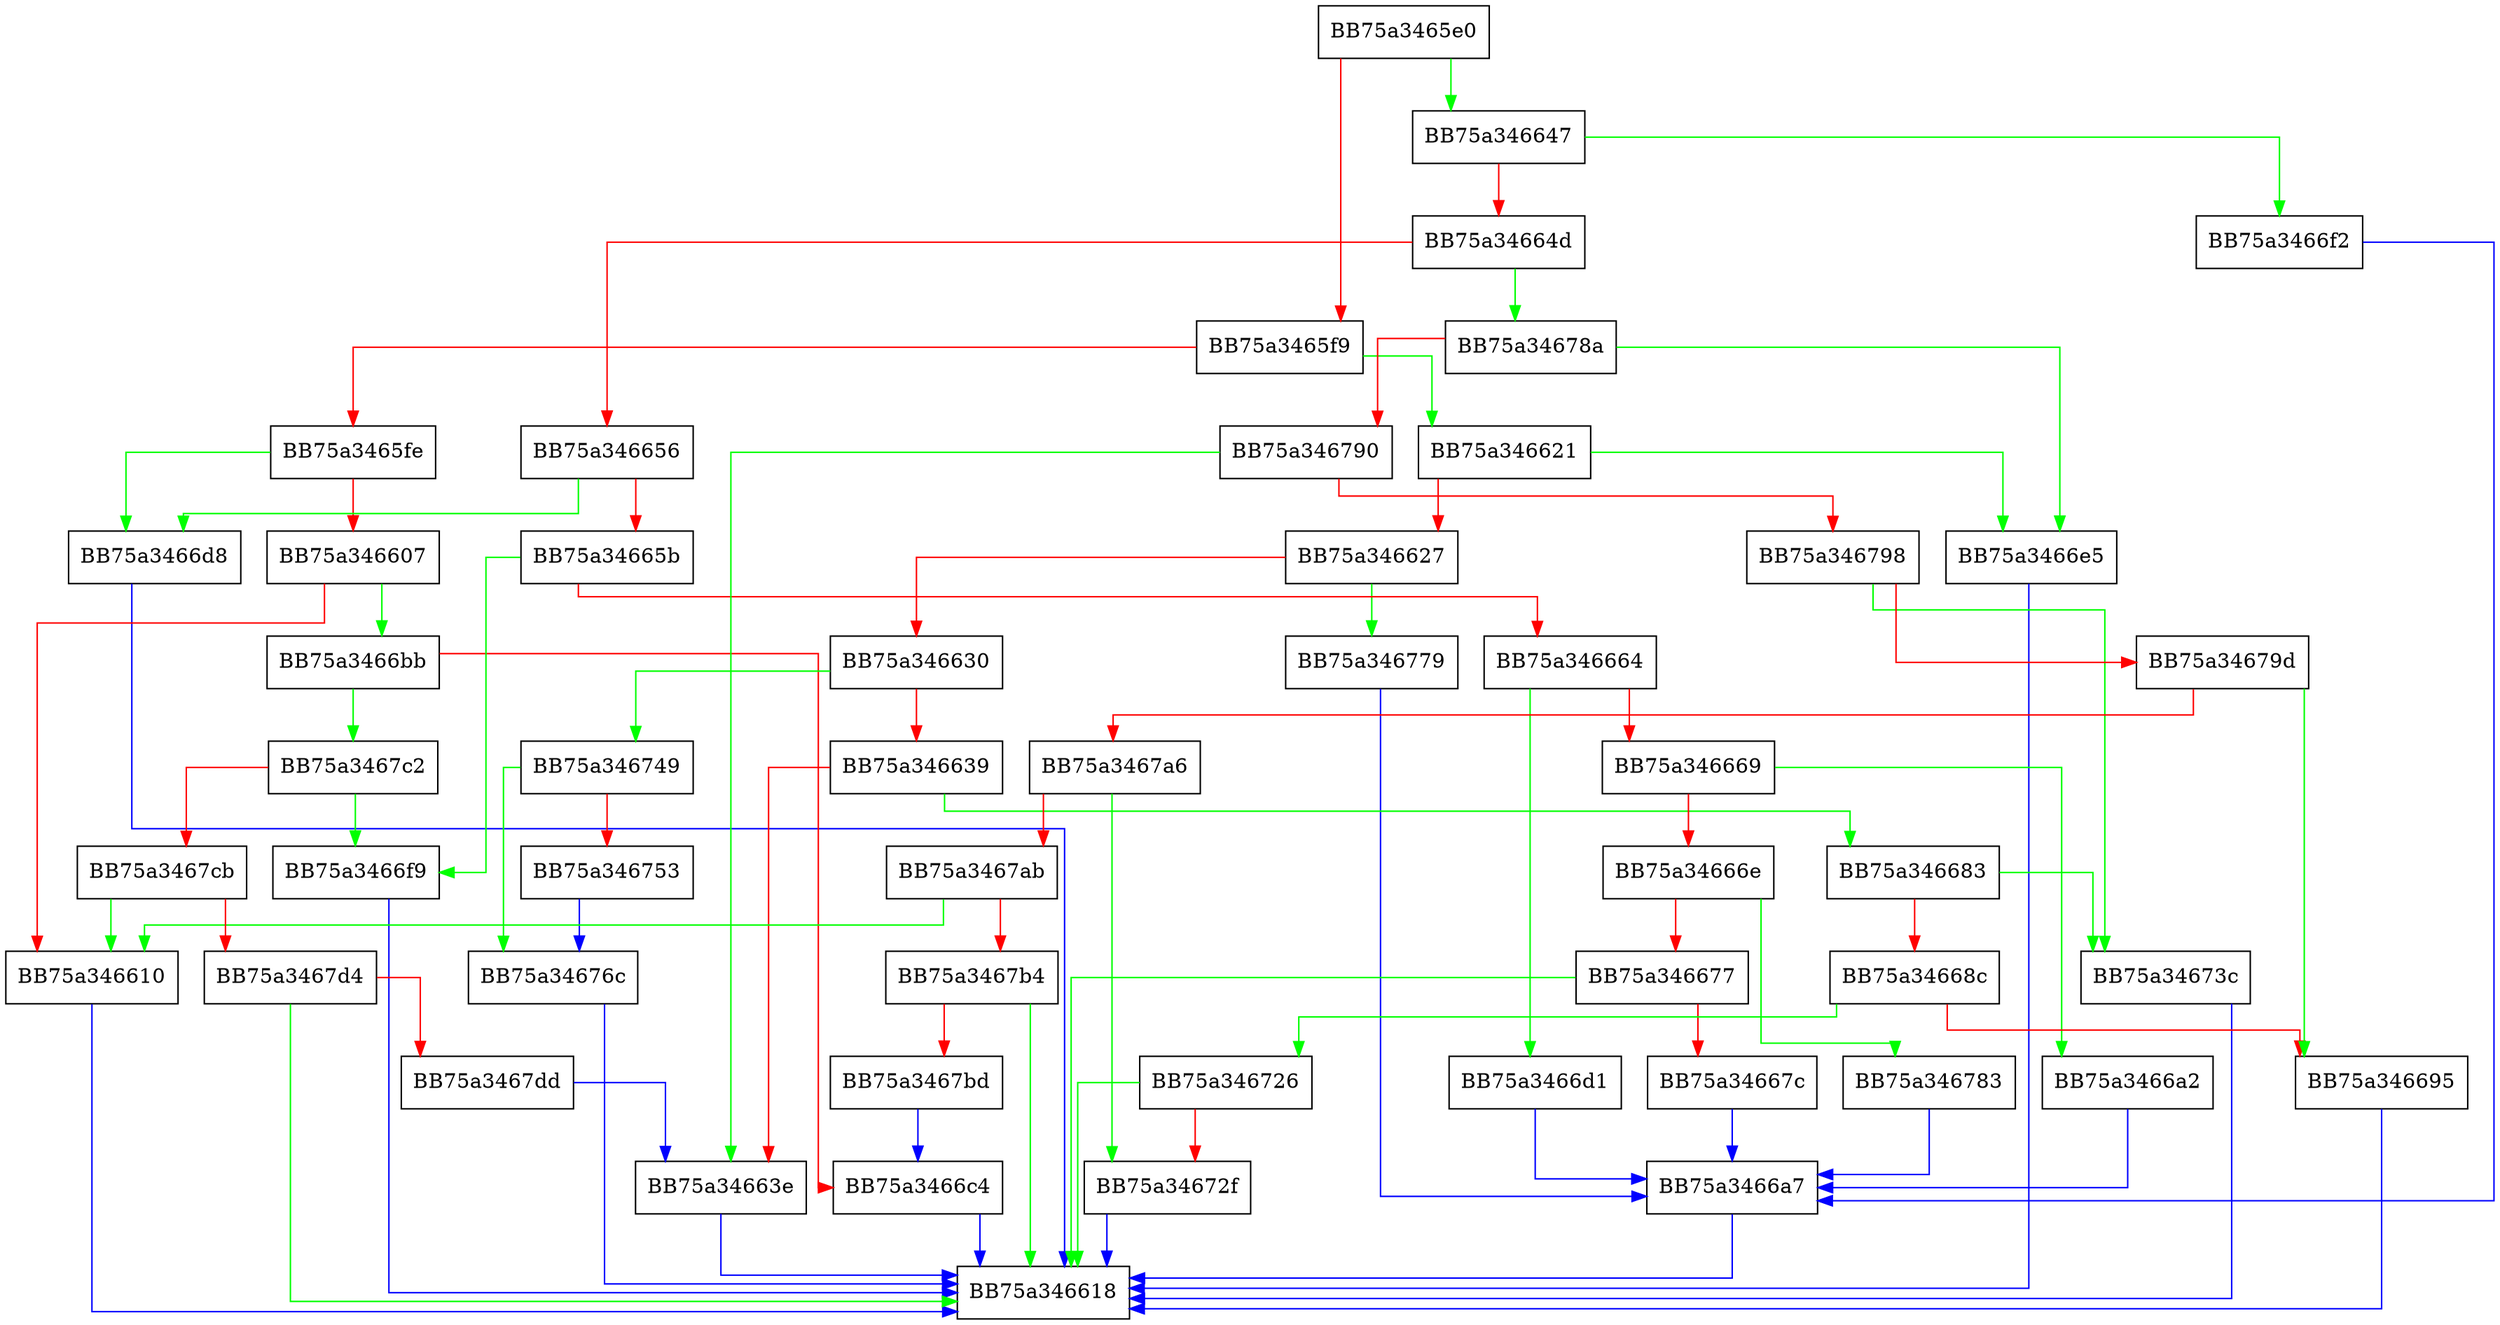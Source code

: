 digraph setreg {
  node [shape="box"];
  graph [splines=ortho];
  BB75a3465e0 -> BB75a346647 [color="green"];
  BB75a3465e0 -> BB75a3465f9 [color="red"];
  BB75a3465f9 -> BB75a346621 [color="green"];
  BB75a3465f9 -> BB75a3465fe [color="red"];
  BB75a3465fe -> BB75a3466d8 [color="green"];
  BB75a3465fe -> BB75a346607 [color="red"];
  BB75a346607 -> BB75a3466bb [color="green"];
  BB75a346607 -> BB75a346610 [color="red"];
  BB75a346610 -> BB75a346618 [color="blue"];
  BB75a346621 -> BB75a3466e5 [color="green"];
  BB75a346621 -> BB75a346627 [color="red"];
  BB75a346627 -> BB75a346779 [color="green"];
  BB75a346627 -> BB75a346630 [color="red"];
  BB75a346630 -> BB75a346749 [color="green"];
  BB75a346630 -> BB75a346639 [color="red"];
  BB75a346639 -> BB75a346683 [color="green"];
  BB75a346639 -> BB75a34663e [color="red"];
  BB75a34663e -> BB75a346618 [color="blue"];
  BB75a346647 -> BB75a3466f2 [color="green"];
  BB75a346647 -> BB75a34664d [color="red"];
  BB75a34664d -> BB75a34678a [color="green"];
  BB75a34664d -> BB75a346656 [color="red"];
  BB75a346656 -> BB75a3466d8 [color="green"];
  BB75a346656 -> BB75a34665b [color="red"];
  BB75a34665b -> BB75a3466f9 [color="green"];
  BB75a34665b -> BB75a346664 [color="red"];
  BB75a346664 -> BB75a3466d1 [color="green"];
  BB75a346664 -> BB75a346669 [color="red"];
  BB75a346669 -> BB75a3466a2 [color="green"];
  BB75a346669 -> BB75a34666e [color="red"];
  BB75a34666e -> BB75a346783 [color="green"];
  BB75a34666e -> BB75a346677 [color="red"];
  BB75a346677 -> BB75a346618 [color="green"];
  BB75a346677 -> BB75a34667c [color="red"];
  BB75a34667c -> BB75a3466a7 [color="blue"];
  BB75a346683 -> BB75a34673c [color="green"];
  BB75a346683 -> BB75a34668c [color="red"];
  BB75a34668c -> BB75a346726 [color="green"];
  BB75a34668c -> BB75a346695 [color="red"];
  BB75a346695 -> BB75a346618 [color="blue"];
  BB75a3466a2 -> BB75a3466a7 [color="blue"];
  BB75a3466a7 -> BB75a346618 [color="blue"];
  BB75a3466bb -> BB75a3467c2 [color="green"];
  BB75a3466bb -> BB75a3466c4 [color="red"];
  BB75a3466c4 -> BB75a346618 [color="blue"];
  BB75a3466d1 -> BB75a3466a7 [color="blue"];
  BB75a3466d8 -> BB75a346618 [color="blue"];
  BB75a3466e5 -> BB75a346618 [color="blue"];
  BB75a3466f2 -> BB75a3466a7 [color="blue"];
  BB75a3466f9 -> BB75a346618 [color="blue"];
  BB75a346726 -> BB75a346618 [color="green"];
  BB75a346726 -> BB75a34672f [color="red"];
  BB75a34672f -> BB75a346618 [color="blue"];
  BB75a34673c -> BB75a346618 [color="blue"];
  BB75a346749 -> BB75a34676c [color="green"];
  BB75a346749 -> BB75a346753 [color="red"];
  BB75a346753 -> BB75a34676c [color="blue"];
  BB75a34676c -> BB75a346618 [color="blue"];
  BB75a346779 -> BB75a3466a7 [color="blue"];
  BB75a346783 -> BB75a3466a7 [color="blue"];
  BB75a34678a -> BB75a3466e5 [color="green"];
  BB75a34678a -> BB75a346790 [color="red"];
  BB75a346790 -> BB75a34663e [color="green"];
  BB75a346790 -> BB75a346798 [color="red"];
  BB75a346798 -> BB75a34673c [color="green"];
  BB75a346798 -> BB75a34679d [color="red"];
  BB75a34679d -> BB75a346695 [color="green"];
  BB75a34679d -> BB75a3467a6 [color="red"];
  BB75a3467a6 -> BB75a34672f [color="green"];
  BB75a3467a6 -> BB75a3467ab [color="red"];
  BB75a3467ab -> BB75a346610 [color="green"];
  BB75a3467ab -> BB75a3467b4 [color="red"];
  BB75a3467b4 -> BB75a346618 [color="green"];
  BB75a3467b4 -> BB75a3467bd [color="red"];
  BB75a3467bd -> BB75a3466c4 [color="blue"];
  BB75a3467c2 -> BB75a3466f9 [color="green"];
  BB75a3467c2 -> BB75a3467cb [color="red"];
  BB75a3467cb -> BB75a346610 [color="green"];
  BB75a3467cb -> BB75a3467d4 [color="red"];
  BB75a3467d4 -> BB75a346618 [color="green"];
  BB75a3467d4 -> BB75a3467dd [color="red"];
  BB75a3467dd -> BB75a34663e [color="blue"];
}